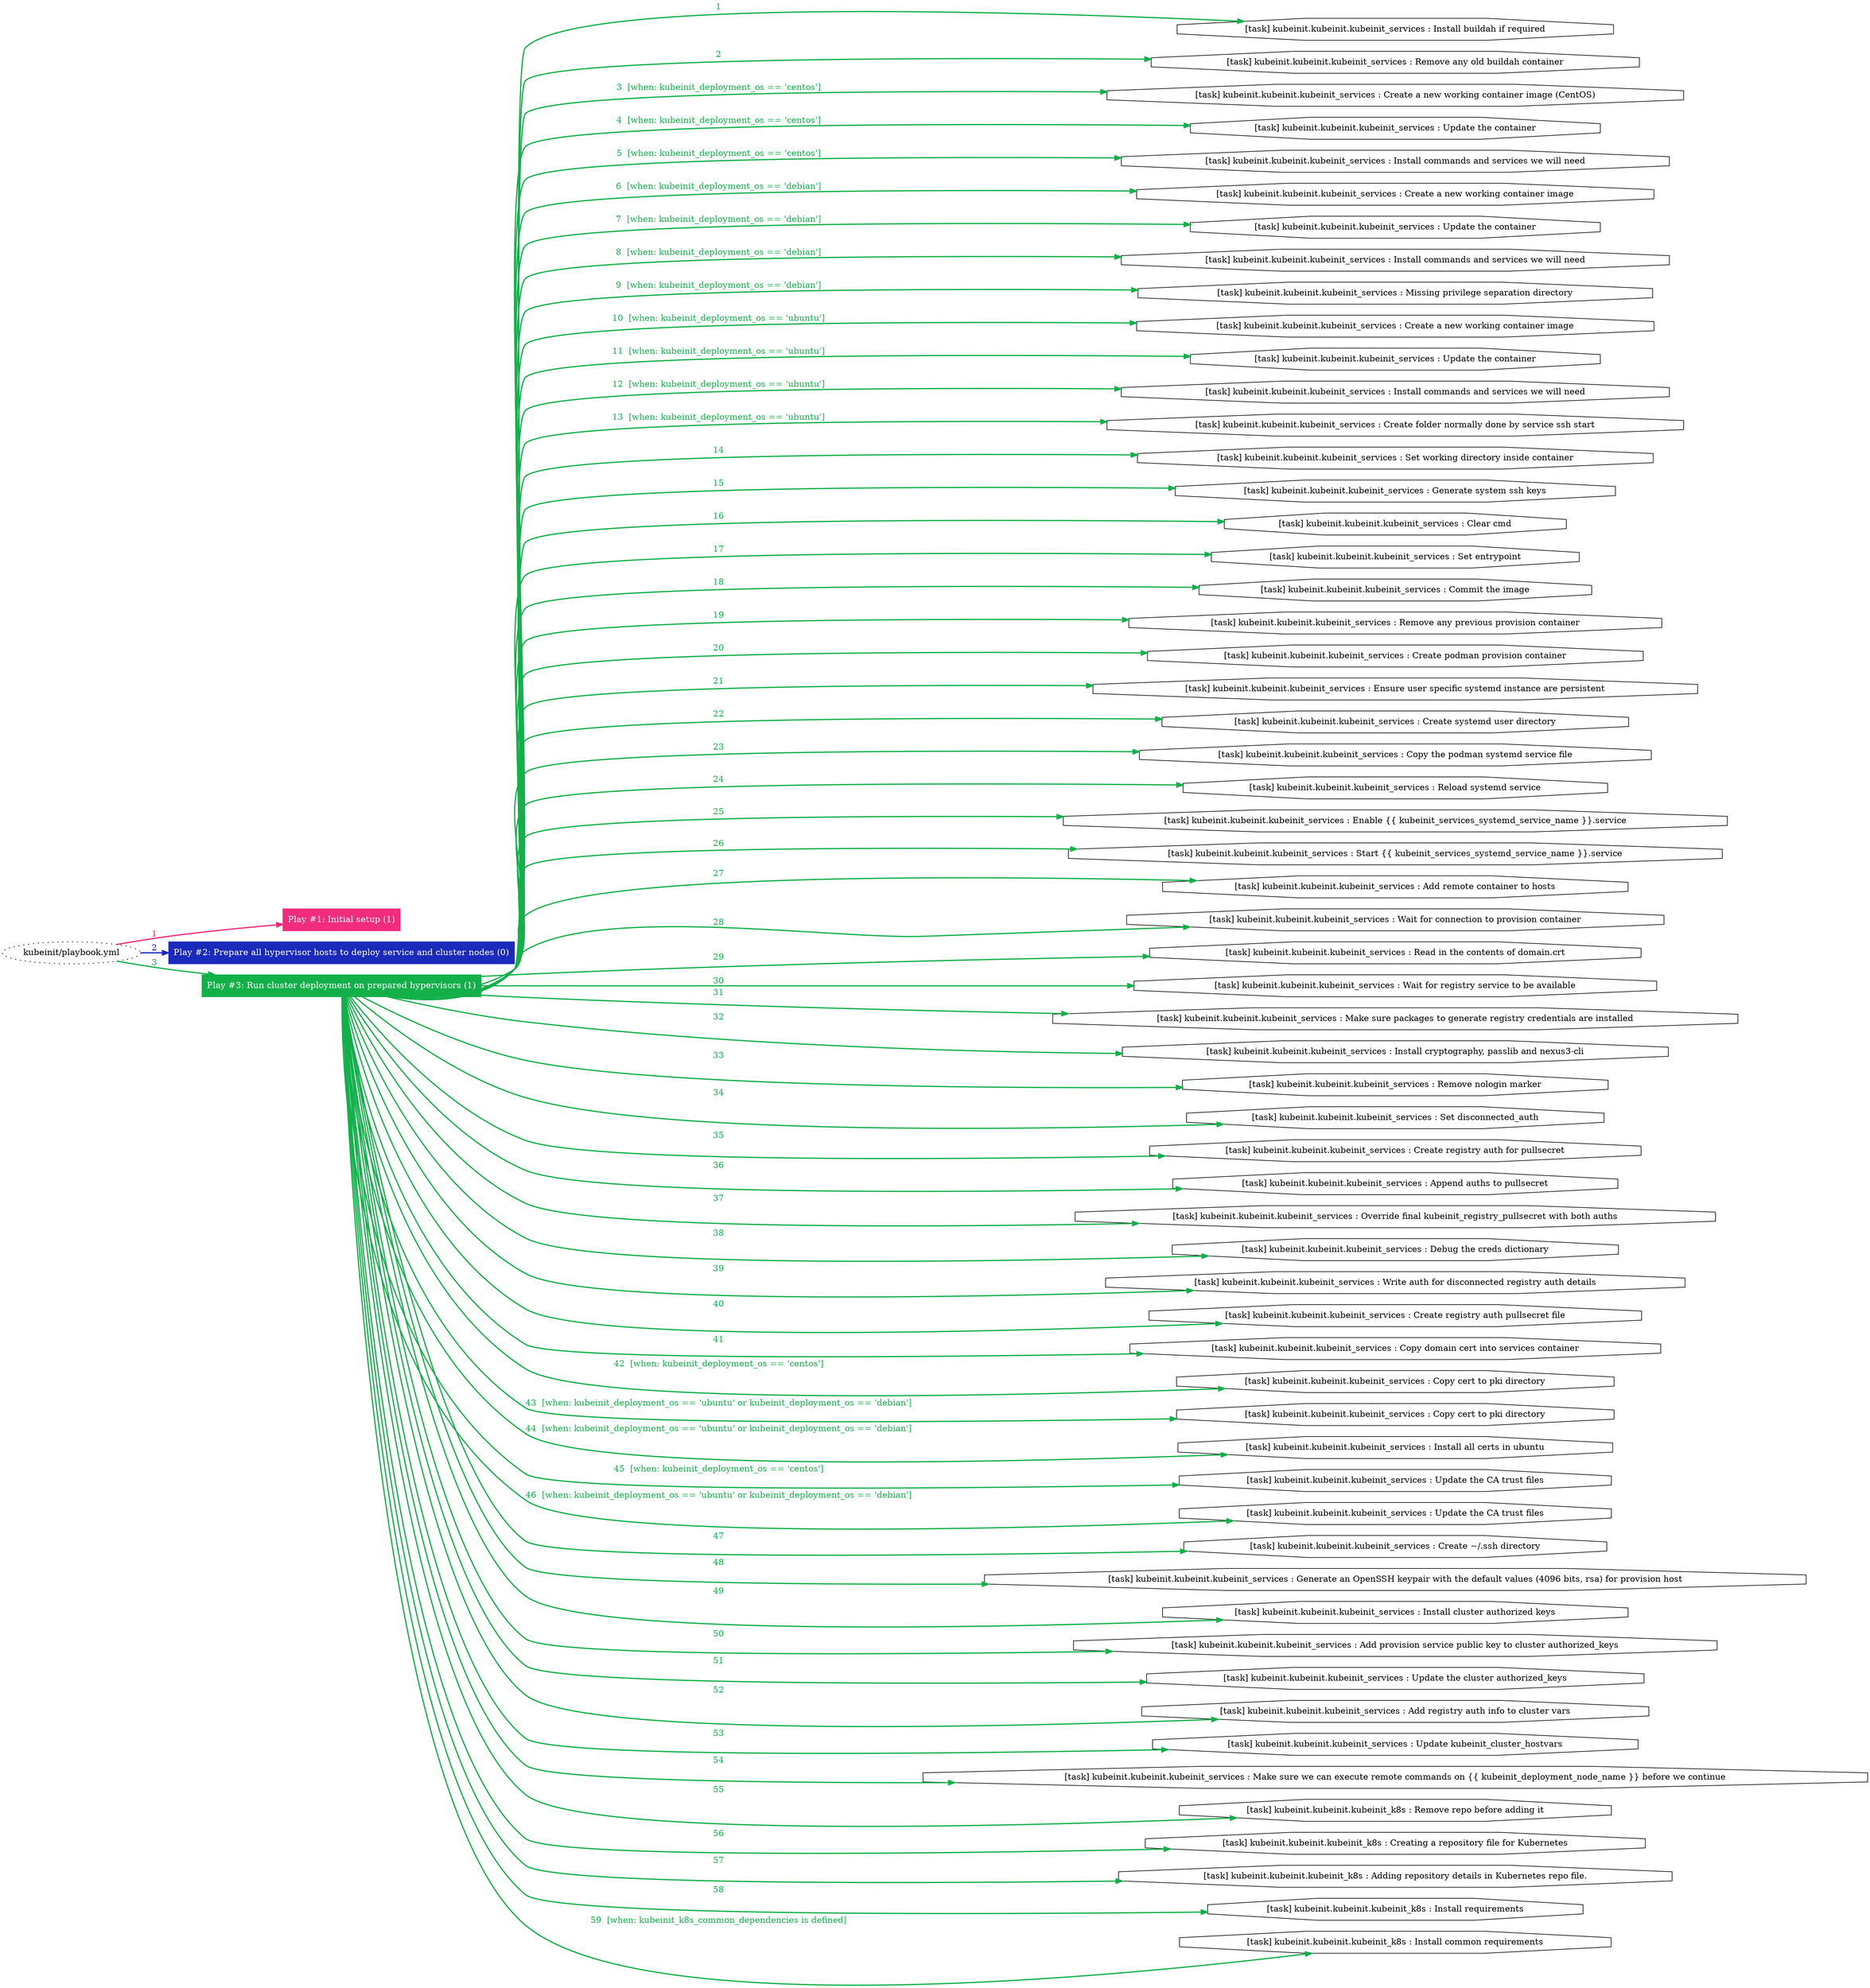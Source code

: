 digraph "kubeinit/playbook.yml "{
	graph [concentrate=true ordering=in rankdir=LR ratio=fill]
	edge [esep=5 sep=10]
	"kubeinit/playbook.yml" [id=root_node style=dotted]
	subgraph "Play #1: Initial setup (1) "{
		"Play #1: Initial setup (1)" [color="#f12c7c" fontcolor="#ffffff" id="play_4f384209-e11e-4b14-8c09-5ffd53e5b999" shape=box style=filled tooltip=localhost]
		"kubeinit/playbook.yml" -> "Play #1: Initial setup (1)" [label=1 color="#f12c7c" fontcolor="#f12c7c" id="edge_7efb6746-9b11-4417-8bd7-f994ffa85c0c" style=bold]
	}
	subgraph "Play #2: Prepare all hypervisor hosts to deploy service and cluster nodes (0) "{
		"Play #2: Prepare all hypervisor hosts to deploy service and cluster nodes (0)" [color="#1a2abb" fontcolor="#ffffff" id="play_a0b4ba47-77b1-4c8f-bda1-672741a315c2" shape=box style=filled tooltip=""]
		"kubeinit/playbook.yml" -> "Play #2: Prepare all hypervisor hosts to deploy service and cluster nodes (0)" [label=2 color="#1a2abb" fontcolor="#1a2abb" id="edge_e270e2fd-b454-4320-9ee4-b57937273515" style=bold]
	}
	subgraph "Play #3: Run cluster deployment on prepared hypervisors (1) "{
		"Play #3: Run cluster deployment on prepared hypervisors (1)" [color="#13b04a" fontcolor="#ffffff" id="play_12a282cd-951b-4cda-aec5-306b7404ebe7" shape=box style=filled tooltip=localhost]
		"kubeinit/playbook.yml" -> "Play #3: Run cluster deployment on prepared hypervisors (1)" [label=3 color="#13b04a" fontcolor="#13b04a" id="edge_6ac618a1-3277-4c26-91ce-20340d31907a" style=bold]
		"task_d0275b69-9e07-4b24-814e-293d5a273a27" [label="[task] kubeinit.kubeinit.kubeinit_services : Install buildah if required" id="task_d0275b69-9e07-4b24-814e-293d5a273a27" shape=octagon tooltip="[task] kubeinit.kubeinit.kubeinit_services : Install buildah if required"]
		"Play #3: Run cluster deployment on prepared hypervisors (1)" -> "task_d0275b69-9e07-4b24-814e-293d5a273a27" [label=1 color="#13b04a" fontcolor="#13b04a" id="edge_18ef181c-5df3-4c6b-8718-3ebe8b31f29f" style=bold]
		"task_6be27a0e-011e-45b7-81d6-c83590f55136" [label="[task] kubeinit.kubeinit.kubeinit_services : Remove any old buildah container" id="task_6be27a0e-011e-45b7-81d6-c83590f55136" shape=octagon tooltip="[task] kubeinit.kubeinit.kubeinit_services : Remove any old buildah container"]
		"Play #3: Run cluster deployment on prepared hypervisors (1)" -> "task_6be27a0e-011e-45b7-81d6-c83590f55136" [label=2 color="#13b04a" fontcolor="#13b04a" id="edge_aa92f74d-bd27-4406-aebc-f3f4a60d04d0" style=bold]
		"task_e1ebee87-cf0f-4127-add6-5c6146ef617d" [label="[task] kubeinit.kubeinit.kubeinit_services : Create a new working container image (CentOS)" id="task_e1ebee87-cf0f-4127-add6-5c6146ef617d" shape=octagon tooltip="[task] kubeinit.kubeinit.kubeinit_services : Create a new working container image (CentOS)"]
		"Play #3: Run cluster deployment on prepared hypervisors (1)" -> "task_e1ebee87-cf0f-4127-add6-5c6146ef617d" [label="3  [when: kubeinit_deployment_os == 'centos']" color="#13b04a" fontcolor="#13b04a" id="edge_fbfa48e9-0ef3-41f2-b48f-0b14b6b10265" style=bold]
		"task_c6dbdfe0-8217-4286-98b0-1a7d44511b51" [label="[task] kubeinit.kubeinit.kubeinit_services : Update the container" id="task_c6dbdfe0-8217-4286-98b0-1a7d44511b51" shape=octagon tooltip="[task] kubeinit.kubeinit.kubeinit_services : Update the container"]
		"Play #3: Run cluster deployment on prepared hypervisors (1)" -> "task_c6dbdfe0-8217-4286-98b0-1a7d44511b51" [label="4  [when: kubeinit_deployment_os == 'centos']" color="#13b04a" fontcolor="#13b04a" id="edge_6a59df4d-5f6a-4964-a986-68a400617a92" style=bold]
		"task_e21cadd6-e71b-4c6c-8b2f-dd2a2e36632f" [label="[task] kubeinit.kubeinit.kubeinit_services : Install commands and services we will need" id="task_e21cadd6-e71b-4c6c-8b2f-dd2a2e36632f" shape=octagon tooltip="[task] kubeinit.kubeinit.kubeinit_services : Install commands and services we will need"]
		"Play #3: Run cluster deployment on prepared hypervisors (1)" -> "task_e21cadd6-e71b-4c6c-8b2f-dd2a2e36632f" [label="5  [when: kubeinit_deployment_os == 'centos']" color="#13b04a" fontcolor="#13b04a" id="edge_bb196052-814a-4351-9e86-5f7a01197038" style=bold]
		"task_a73404d6-c841-4127-956f-28e12c7c4929" [label="[task] kubeinit.kubeinit.kubeinit_services : Create a new working container image" id="task_a73404d6-c841-4127-956f-28e12c7c4929" shape=octagon tooltip="[task] kubeinit.kubeinit.kubeinit_services : Create a new working container image"]
		"Play #3: Run cluster deployment on prepared hypervisors (1)" -> "task_a73404d6-c841-4127-956f-28e12c7c4929" [label="6  [when: kubeinit_deployment_os == 'debian']" color="#13b04a" fontcolor="#13b04a" id="edge_469ad68b-536a-416c-9c00-24d0ccac7f71" style=bold]
		"task_9a1571c8-9476-4ef3-9aaa-a5144d97a5c0" [label="[task] kubeinit.kubeinit.kubeinit_services : Update the container" id="task_9a1571c8-9476-4ef3-9aaa-a5144d97a5c0" shape=octagon tooltip="[task] kubeinit.kubeinit.kubeinit_services : Update the container"]
		"Play #3: Run cluster deployment on prepared hypervisors (1)" -> "task_9a1571c8-9476-4ef3-9aaa-a5144d97a5c0" [label="7  [when: kubeinit_deployment_os == 'debian']" color="#13b04a" fontcolor="#13b04a" id="edge_ca9ac901-ceae-4232-bc38-a02228e29c79" style=bold]
		"task_61f3d1cb-4c48-489f-bbd0-7a6421a0fab7" [label="[task] kubeinit.kubeinit.kubeinit_services : Install commands and services we will need" id="task_61f3d1cb-4c48-489f-bbd0-7a6421a0fab7" shape=octagon tooltip="[task] kubeinit.kubeinit.kubeinit_services : Install commands and services we will need"]
		"Play #3: Run cluster deployment on prepared hypervisors (1)" -> "task_61f3d1cb-4c48-489f-bbd0-7a6421a0fab7" [label="8  [when: kubeinit_deployment_os == 'debian']" color="#13b04a" fontcolor="#13b04a" id="edge_8eba4998-4964-41fe-a477-9818931bf2ef" style=bold]
		"task_f735bdbd-040a-4bfe-bec4-0a7f7eb91b46" [label="[task] kubeinit.kubeinit.kubeinit_services : Missing privilege separation directory" id="task_f735bdbd-040a-4bfe-bec4-0a7f7eb91b46" shape=octagon tooltip="[task] kubeinit.kubeinit.kubeinit_services : Missing privilege separation directory"]
		"Play #3: Run cluster deployment on prepared hypervisors (1)" -> "task_f735bdbd-040a-4bfe-bec4-0a7f7eb91b46" [label="9  [when: kubeinit_deployment_os == 'debian']" color="#13b04a" fontcolor="#13b04a" id="edge_e434180e-c2c4-49ec-8e3d-6e4d3d3fd274" style=bold]
		"task_eb1b5782-5c61-410a-9e11-65a529c167a2" [label="[task] kubeinit.kubeinit.kubeinit_services : Create a new working container image" id="task_eb1b5782-5c61-410a-9e11-65a529c167a2" shape=octagon tooltip="[task] kubeinit.kubeinit.kubeinit_services : Create a new working container image"]
		"Play #3: Run cluster deployment on prepared hypervisors (1)" -> "task_eb1b5782-5c61-410a-9e11-65a529c167a2" [label="10  [when: kubeinit_deployment_os == 'ubuntu']" color="#13b04a" fontcolor="#13b04a" id="edge_b199852a-24a2-4142-b0f0-0397538ba870" style=bold]
		"task_2714c2ee-feff-401d-921e-4011c2d2a3cd" [label="[task] kubeinit.kubeinit.kubeinit_services : Update the container" id="task_2714c2ee-feff-401d-921e-4011c2d2a3cd" shape=octagon tooltip="[task] kubeinit.kubeinit.kubeinit_services : Update the container"]
		"Play #3: Run cluster deployment on prepared hypervisors (1)" -> "task_2714c2ee-feff-401d-921e-4011c2d2a3cd" [label="11  [when: kubeinit_deployment_os == 'ubuntu']" color="#13b04a" fontcolor="#13b04a" id="edge_8428ac35-73c4-4076-b2b3-9b6ec460a9c1" style=bold]
		"task_736fe6c0-56f9-4d6a-8051-46ce7784f1ff" [label="[task] kubeinit.kubeinit.kubeinit_services : Install commands and services we will need" id="task_736fe6c0-56f9-4d6a-8051-46ce7784f1ff" shape=octagon tooltip="[task] kubeinit.kubeinit.kubeinit_services : Install commands and services we will need"]
		"Play #3: Run cluster deployment on prepared hypervisors (1)" -> "task_736fe6c0-56f9-4d6a-8051-46ce7784f1ff" [label="12  [when: kubeinit_deployment_os == 'ubuntu']" color="#13b04a" fontcolor="#13b04a" id="edge_bd7e03a9-cf8e-493a-a8c8-7a0f9277fa9e" style=bold]
		"task_f7f349e3-5f28-4f46-9123-3cdaf57aff92" [label="[task] kubeinit.kubeinit.kubeinit_services : Create folder normally done by service ssh start" id="task_f7f349e3-5f28-4f46-9123-3cdaf57aff92" shape=octagon tooltip="[task] kubeinit.kubeinit.kubeinit_services : Create folder normally done by service ssh start"]
		"Play #3: Run cluster deployment on prepared hypervisors (1)" -> "task_f7f349e3-5f28-4f46-9123-3cdaf57aff92" [label="13  [when: kubeinit_deployment_os == 'ubuntu']" color="#13b04a" fontcolor="#13b04a" id="edge_94d0c360-8085-49a7-b54f-3ffb63f6f494" style=bold]
		"task_bea5c72a-3c18-4dd4-b8ba-fa0f37877be9" [label="[task] kubeinit.kubeinit.kubeinit_services : Set working directory inside container" id="task_bea5c72a-3c18-4dd4-b8ba-fa0f37877be9" shape=octagon tooltip="[task] kubeinit.kubeinit.kubeinit_services : Set working directory inside container"]
		"Play #3: Run cluster deployment on prepared hypervisors (1)" -> "task_bea5c72a-3c18-4dd4-b8ba-fa0f37877be9" [label=14 color="#13b04a" fontcolor="#13b04a" id="edge_64607a73-1040-4cc7-85ae-820f562d0055" style=bold]
		"task_76041dc5-601f-481b-a5cb-1b3ff38e6680" [label="[task] kubeinit.kubeinit.kubeinit_services : Generate system ssh keys" id="task_76041dc5-601f-481b-a5cb-1b3ff38e6680" shape=octagon tooltip="[task] kubeinit.kubeinit.kubeinit_services : Generate system ssh keys"]
		"Play #3: Run cluster deployment on prepared hypervisors (1)" -> "task_76041dc5-601f-481b-a5cb-1b3ff38e6680" [label=15 color="#13b04a" fontcolor="#13b04a" id="edge_5bd98622-462c-4558-b48c-264f95487caa" style=bold]
		"task_11055745-68b0-4247-8892-08a0a0c53267" [label="[task] kubeinit.kubeinit.kubeinit_services : Clear cmd" id="task_11055745-68b0-4247-8892-08a0a0c53267" shape=octagon tooltip="[task] kubeinit.kubeinit.kubeinit_services : Clear cmd"]
		"Play #3: Run cluster deployment on prepared hypervisors (1)" -> "task_11055745-68b0-4247-8892-08a0a0c53267" [label=16 color="#13b04a" fontcolor="#13b04a" id="edge_f92a9cb0-be7b-4354-9ff1-96244d349e5b" style=bold]
		"task_eda799d6-1622-4499-969a-e93388db12b7" [label="[task] kubeinit.kubeinit.kubeinit_services : Set entrypoint" id="task_eda799d6-1622-4499-969a-e93388db12b7" shape=octagon tooltip="[task] kubeinit.kubeinit.kubeinit_services : Set entrypoint"]
		"Play #3: Run cluster deployment on prepared hypervisors (1)" -> "task_eda799d6-1622-4499-969a-e93388db12b7" [label=17 color="#13b04a" fontcolor="#13b04a" id="edge_b24b8d9b-26d0-4a52-91d0-81fcf5befd50" style=bold]
		"task_6071ed5a-64f2-4b59-b19f-7ac5c53ada01" [label="[task] kubeinit.kubeinit.kubeinit_services : Commit the image" id="task_6071ed5a-64f2-4b59-b19f-7ac5c53ada01" shape=octagon tooltip="[task] kubeinit.kubeinit.kubeinit_services : Commit the image"]
		"Play #3: Run cluster deployment on prepared hypervisors (1)" -> "task_6071ed5a-64f2-4b59-b19f-7ac5c53ada01" [label=18 color="#13b04a" fontcolor="#13b04a" id="edge_b9130872-f319-4276-b547-7c053bc8ccaa" style=bold]
		"task_25aee3c2-0174-4a2e-a851-42b6fc1491db" [label="[task] kubeinit.kubeinit.kubeinit_services : Remove any previous provision container" id="task_25aee3c2-0174-4a2e-a851-42b6fc1491db" shape=octagon tooltip="[task] kubeinit.kubeinit.kubeinit_services : Remove any previous provision container"]
		"Play #3: Run cluster deployment on prepared hypervisors (1)" -> "task_25aee3c2-0174-4a2e-a851-42b6fc1491db" [label=19 color="#13b04a" fontcolor="#13b04a" id="edge_92752088-690c-4c6f-a53e-4fdade41a626" style=bold]
		"task_4e6305a4-d6fb-44a9-ad26-ec9ddce892ae" [label="[task] kubeinit.kubeinit.kubeinit_services : Create podman provision container" id="task_4e6305a4-d6fb-44a9-ad26-ec9ddce892ae" shape=octagon tooltip="[task] kubeinit.kubeinit.kubeinit_services : Create podman provision container"]
		"Play #3: Run cluster deployment on prepared hypervisors (1)" -> "task_4e6305a4-d6fb-44a9-ad26-ec9ddce892ae" [label=20 color="#13b04a" fontcolor="#13b04a" id="edge_c3e72ec3-2494-4185-b4db-cfcc8fb99272" style=bold]
		"task_6839cc10-cb65-4ff8-9e8d-13d28a2c5824" [label="[task] kubeinit.kubeinit.kubeinit_services : Ensure user specific systemd instance are persistent" id="task_6839cc10-cb65-4ff8-9e8d-13d28a2c5824" shape=octagon tooltip="[task] kubeinit.kubeinit.kubeinit_services : Ensure user specific systemd instance are persistent"]
		"Play #3: Run cluster deployment on prepared hypervisors (1)" -> "task_6839cc10-cb65-4ff8-9e8d-13d28a2c5824" [label=21 color="#13b04a" fontcolor="#13b04a" id="edge_0e08c0d7-0215-4774-9fb4-0495f58c2dfb" style=bold]
		"task_09abc7ec-627b-4b9d-813e-5e698a201fc2" [label="[task] kubeinit.kubeinit.kubeinit_services : Create systemd user directory" id="task_09abc7ec-627b-4b9d-813e-5e698a201fc2" shape=octagon tooltip="[task] kubeinit.kubeinit.kubeinit_services : Create systemd user directory"]
		"Play #3: Run cluster deployment on prepared hypervisors (1)" -> "task_09abc7ec-627b-4b9d-813e-5e698a201fc2" [label=22 color="#13b04a" fontcolor="#13b04a" id="edge_2dcebce8-06a5-4540-a259-7cd8c2b687ba" style=bold]
		"task_3d3f4c89-3fc6-4a33-8a49-480b41aa8cc1" [label="[task] kubeinit.kubeinit.kubeinit_services : Copy the podman systemd service file" id="task_3d3f4c89-3fc6-4a33-8a49-480b41aa8cc1" shape=octagon tooltip="[task] kubeinit.kubeinit.kubeinit_services : Copy the podman systemd service file"]
		"Play #3: Run cluster deployment on prepared hypervisors (1)" -> "task_3d3f4c89-3fc6-4a33-8a49-480b41aa8cc1" [label=23 color="#13b04a" fontcolor="#13b04a" id="edge_892a6d1f-e81a-424d-a104-1f9d11c07301" style=bold]
		"task_6c946236-8d26-42cf-8267-93028e1937e9" [label="[task] kubeinit.kubeinit.kubeinit_services : Reload systemd service" id="task_6c946236-8d26-42cf-8267-93028e1937e9" shape=octagon tooltip="[task] kubeinit.kubeinit.kubeinit_services : Reload systemd service"]
		"Play #3: Run cluster deployment on prepared hypervisors (1)" -> "task_6c946236-8d26-42cf-8267-93028e1937e9" [label=24 color="#13b04a" fontcolor="#13b04a" id="edge_25201545-939f-49af-ae75-7de9af7b40a8" style=bold]
		"task_0e86d9d0-c7ee-4db1-b687-4b7b8fd05325" [label="[task] kubeinit.kubeinit.kubeinit_services : Enable {{ kubeinit_services_systemd_service_name }}.service" id="task_0e86d9d0-c7ee-4db1-b687-4b7b8fd05325" shape=octagon tooltip="[task] kubeinit.kubeinit.kubeinit_services : Enable {{ kubeinit_services_systemd_service_name }}.service"]
		"Play #3: Run cluster deployment on prepared hypervisors (1)" -> "task_0e86d9d0-c7ee-4db1-b687-4b7b8fd05325" [label=25 color="#13b04a" fontcolor="#13b04a" id="edge_b9ca8eb9-8a1d-482b-a012-d5e4ada91fec" style=bold]
		"task_1c14f0cd-1bd8-4a1a-94fa-f0ecb2a05ec7" [label="[task] kubeinit.kubeinit.kubeinit_services : Start {{ kubeinit_services_systemd_service_name }}.service" id="task_1c14f0cd-1bd8-4a1a-94fa-f0ecb2a05ec7" shape=octagon tooltip="[task] kubeinit.kubeinit.kubeinit_services : Start {{ kubeinit_services_systemd_service_name }}.service"]
		"Play #3: Run cluster deployment on prepared hypervisors (1)" -> "task_1c14f0cd-1bd8-4a1a-94fa-f0ecb2a05ec7" [label=26 color="#13b04a" fontcolor="#13b04a" id="edge_565d2979-f118-4f1b-aa3a-0ca10925dfd3" style=bold]
		"task_feef1e2b-42b4-4c14-9e54-f6a1e5f30fad" [label="[task] kubeinit.kubeinit.kubeinit_services : Add remote container to hosts" id="task_feef1e2b-42b4-4c14-9e54-f6a1e5f30fad" shape=octagon tooltip="[task] kubeinit.kubeinit.kubeinit_services : Add remote container to hosts"]
		"Play #3: Run cluster deployment on prepared hypervisors (1)" -> "task_feef1e2b-42b4-4c14-9e54-f6a1e5f30fad" [label=27 color="#13b04a" fontcolor="#13b04a" id="edge_197ec2fc-8027-4632-af23-b21a4a02eca2" style=bold]
		"task_e72e5c47-1a36-4e38-8c59-7d59eac3ab8b" [label="[task] kubeinit.kubeinit.kubeinit_services : Wait for connection to provision container" id="task_e72e5c47-1a36-4e38-8c59-7d59eac3ab8b" shape=octagon tooltip="[task] kubeinit.kubeinit.kubeinit_services : Wait for connection to provision container"]
		"Play #3: Run cluster deployment on prepared hypervisors (1)" -> "task_e72e5c47-1a36-4e38-8c59-7d59eac3ab8b" [label=28 color="#13b04a" fontcolor="#13b04a" id="edge_04df54a4-edba-4de6-8bc3-a64d19d4f191" style=bold]
		"task_71b17387-dbe1-4218-a243-e89585e1a1f2" [label="[task] kubeinit.kubeinit.kubeinit_services : Read in the contents of domain.crt" id="task_71b17387-dbe1-4218-a243-e89585e1a1f2" shape=octagon tooltip="[task] kubeinit.kubeinit.kubeinit_services : Read in the contents of domain.crt"]
		"Play #3: Run cluster deployment on prepared hypervisors (1)" -> "task_71b17387-dbe1-4218-a243-e89585e1a1f2" [label=29 color="#13b04a" fontcolor="#13b04a" id="edge_724576d3-9a58-4044-92e2-921f24900d5a" style=bold]
		"task_f94cd211-ca97-40ed-9727-bfda2a8e4f2f" [label="[task] kubeinit.kubeinit.kubeinit_services : Wait for registry service to be available" id="task_f94cd211-ca97-40ed-9727-bfda2a8e4f2f" shape=octagon tooltip="[task] kubeinit.kubeinit.kubeinit_services : Wait for registry service to be available"]
		"Play #3: Run cluster deployment on prepared hypervisors (1)" -> "task_f94cd211-ca97-40ed-9727-bfda2a8e4f2f" [label=30 color="#13b04a" fontcolor="#13b04a" id="edge_d80fedfc-cf36-4292-9b6a-6cf84e729337" style=bold]
		"task_4ed6dd05-99c9-4824-967a-f02720f44dd1" [label="[task] kubeinit.kubeinit.kubeinit_services : Make sure packages to generate registry credentials are installed" id="task_4ed6dd05-99c9-4824-967a-f02720f44dd1" shape=octagon tooltip="[task] kubeinit.kubeinit.kubeinit_services : Make sure packages to generate registry credentials are installed"]
		"Play #3: Run cluster deployment on prepared hypervisors (1)" -> "task_4ed6dd05-99c9-4824-967a-f02720f44dd1" [label=31 color="#13b04a" fontcolor="#13b04a" id="edge_c83d84ea-eee1-4f5c-9b5d-82a95ab56e0f" style=bold]
		"task_a0c8dbdd-23a5-42c4-b244-ad9ca98574f9" [label="[task] kubeinit.kubeinit.kubeinit_services : Install cryptography, passlib and nexus3-cli" id="task_a0c8dbdd-23a5-42c4-b244-ad9ca98574f9" shape=octagon tooltip="[task] kubeinit.kubeinit.kubeinit_services : Install cryptography, passlib and nexus3-cli"]
		"Play #3: Run cluster deployment on prepared hypervisors (1)" -> "task_a0c8dbdd-23a5-42c4-b244-ad9ca98574f9" [label=32 color="#13b04a" fontcolor="#13b04a" id="edge_a12fc535-2fdc-4421-bd47-91f1e3371031" style=bold]
		"task_d22b2523-c661-466a-906b-b6c66cc2b2eb" [label="[task] kubeinit.kubeinit.kubeinit_services : Remove nologin marker" id="task_d22b2523-c661-466a-906b-b6c66cc2b2eb" shape=octagon tooltip="[task] kubeinit.kubeinit.kubeinit_services : Remove nologin marker"]
		"Play #3: Run cluster deployment on prepared hypervisors (1)" -> "task_d22b2523-c661-466a-906b-b6c66cc2b2eb" [label=33 color="#13b04a" fontcolor="#13b04a" id="edge_e0733d21-a1c9-44b6-8085-6c834d5e69df" style=bold]
		"task_d3157aec-1ba2-4312-895b-03b9369f8859" [label="[task] kubeinit.kubeinit.kubeinit_services : Set disconnected_auth" id="task_d3157aec-1ba2-4312-895b-03b9369f8859" shape=octagon tooltip="[task] kubeinit.kubeinit.kubeinit_services : Set disconnected_auth"]
		"Play #3: Run cluster deployment on prepared hypervisors (1)" -> "task_d3157aec-1ba2-4312-895b-03b9369f8859" [label=34 color="#13b04a" fontcolor="#13b04a" id="edge_96b41661-e01b-41ef-9fb9-07a6188ad4ce" style=bold]
		"task_b173804d-aaa3-403b-9196-9a1aced38833" [label="[task] kubeinit.kubeinit.kubeinit_services : Create registry auth for pullsecret" id="task_b173804d-aaa3-403b-9196-9a1aced38833" shape=octagon tooltip="[task] kubeinit.kubeinit.kubeinit_services : Create registry auth for pullsecret"]
		"Play #3: Run cluster deployment on prepared hypervisors (1)" -> "task_b173804d-aaa3-403b-9196-9a1aced38833" [label=35 color="#13b04a" fontcolor="#13b04a" id="edge_245e0475-8711-47f1-b63b-75d4cca9b0ba" style=bold]
		"task_b2b684f5-9ee9-4643-b2d3-2f808779b452" [label="[task] kubeinit.kubeinit.kubeinit_services : Append auths to pullsecret" id="task_b2b684f5-9ee9-4643-b2d3-2f808779b452" shape=octagon tooltip="[task] kubeinit.kubeinit.kubeinit_services : Append auths to pullsecret"]
		"Play #3: Run cluster deployment on prepared hypervisors (1)" -> "task_b2b684f5-9ee9-4643-b2d3-2f808779b452" [label=36 color="#13b04a" fontcolor="#13b04a" id="edge_bb231495-00ce-4f1b-9328-c37bec09f4b2" style=bold]
		"task_f8c342ab-f279-4fa2-92c2-810f8a2d257f" [label="[task] kubeinit.kubeinit.kubeinit_services : Override final kubeinit_registry_pullsecret with both auths" id="task_f8c342ab-f279-4fa2-92c2-810f8a2d257f" shape=octagon tooltip="[task] kubeinit.kubeinit.kubeinit_services : Override final kubeinit_registry_pullsecret with both auths"]
		"Play #3: Run cluster deployment on prepared hypervisors (1)" -> "task_f8c342ab-f279-4fa2-92c2-810f8a2d257f" [label=37 color="#13b04a" fontcolor="#13b04a" id="edge_13cdc943-6f35-4449-a4c8-9c2ee9b0ee99" style=bold]
		"task_a4fba39c-796e-4fca-a6a6-71ba42cfb971" [label="[task] kubeinit.kubeinit.kubeinit_services : Debug the creds dictionary" id="task_a4fba39c-796e-4fca-a6a6-71ba42cfb971" shape=octagon tooltip="[task] kubeinit.kubeinit.kubeinit_services : Debug the creds dictionary"]
		"Play #3: Run cluster deployment on prepared hypervisors (1)" -> "task_a4fba39c-796e-4fca-a6a6-71ba42cfb971" [label=38 color="#13b04a" fontcolor="#13b04a" id="edge_f48e354b-0e2f-48e2-bbd2-fc10cbbed4a8" style=bold]
		"task_ac1e6168-1f9c-410a-9312-90c26e154be1" [label="[task] kubeinit.kubeinit.kubeinit_services : Write auth for disconnected registry auth details" id="task_ac1e6168-1f9c-410a-9312-90c26e154be1" shape=octagon tooltip="[task] kubeinit.kubeinit.kubeinit_services : Write auth for disconnected registry auth details"]
		"Play #3: Run cluster deployment on prepared hypervisors (1)" -> "task_ac1e6168-1f9c-410a-9312-90c26e154be1" [label=39 color="#13b04a" fontcolor="#13b04a" id="edge_a108b8ad-1b7d-4df6-983a-01c7b8459c3b" style=bold]
		"task_20c8d7d1-84fe-444a-ad69-b67e7b522c34" [label="[task] kubeinit.kubeinit.kubeinit_services : Create registry auth pullsecret file" id="task_20c8d7d1-84fe-444a-ad69-b67e7b522c34" shape=octagon tooltip="[task] kubeinit.kubeinit.kubeinit_services : Create registry auth pullsecret file"]
		"Play #3: Run cluster deployment on prepared hypervisors (1)" -> "task_20c8d7d1-84fe-444a-ad69-b67e7b522c34" [label=40 color="#13b04a" fontcolor="#13b04a" id="edge_85c34f5b-4598-4aab-a739-d3d893945a06" style=bold]
		"task_114da916-47d6-4fa2-b63c-ffa542210b3f" [label="[task] kubeinit.kubeinit.kubeinit_services : Copy domain cert into services container" id="task_114da916-47d6-4fa2-b63c-ffa542210b3f" shape=octagon tooltip="[task] kubeinit.kubeinit.kubeinit_services : Copy domain cert into services container"]
		"Play #3: Run cluster deployment on prepared hypervisors (1)" -> "task_114da916-47d6-4fa2-b63c-ffa542210b3f" [label=41 color="#13b04a" fontcolor="#13b04a" id="edge_eef4740d-22ae-4fad-9a64-50efcdb85d7e" style=bold]
		"task_a5017b66-62c4-44d3-9b37-7b74f0957d50" [label="[task] kubeinit.kubeinit.kubeinit_services : Copy cert to pki directory" id="task_a5017b66-62c4-44d3-9b37-7b74f0957d50" shape=octagon tooltip="[task] kubeinit.kubeinit.kubeinit_services : Copy cert to pki directory"]
		"Play #3: Run cluster deployment on prepared hypervisors (1)" -> "task_a5017b66-62c4-44d3-9b37-7b74f0957d50" [label="42  [when: kubeinit_deployment_os == 'centos']" color="#13b04a" fontcolor="#13b04a" id="edge_2b227438-9919-49f7-a40e-ac0727ea01ba" style=bold]
		"task_3b5a17a5-d9cb-4a3c-bf9b-6d710d63c127" [label="[task] kubeinit.kubeinit.kubeinit_services : Copy cert to pki directory" id="task_3b5a17a5-d9cb-4a3c-bf9b-6d710d63c127" shape=octagon tooltip="[task] kubeinit.kubeinit.kubeinit_services : Copy cert to pki directory"]
		"Play #3: Run cluster deployment on prepared hypervisors (1)" -> "task_3b5a17a5-d9cb-4a3c-bf9b-6d710d63c127" [label="43  [when: kubeinit_deployment_os == 'ubuntu' or kubeinit_deployment_os == 'debian']" color="#13b04a" fontcolor="#13b04a" id="edge_8c72af29-ea85-46c0-928a-c9032bbf2da0" style=bold]
		"task_53e3c980-4d66-45eb-9bc6-22c7cc65277f" [label="[task] kubeinit.kubeinit.kubeinit_services : Install all certs in ubuntu" id="task_53e3c980-4d66-45eb-9bc6-22c7cc65277f" shape=octagon tooltip="[task] kubeinit.kubeinit.kubeinit_services : Install all certs in ubuntu"]
		"Play #3: Run cluster deployment on prepared hypervisors (1)" -> "task_53e3c980-4d66-45eb-9bc6-22c7cc65277f" [label="44  [when: kubeinit_deployment_os == 'ubuntu' or kubeinit_deployment_os == 'debian']" color="#13b04a" fontcolor="#13b04a" id="edge_9b8a95b0-3bb1-4339-8edd-c4146a42c38b" style=bold]
		"task_29a599c9-fc6e-40f9-bbaa-b3ad426c052d" [label="[task] kubeinit.kubeinit.kubeinit_services : Update the CA trust files" id="task_29a599c9-fc6e-40f9-bbaa-b3ad426c052d" shape=octagon tooltip="[task] kubeinit.kubeinit.kubeinit_services : Update the CA trust files"]
		"Play #3: Run cluster deployment on prepared hypervisors (1)" -> "task_29a599c9-fc6e-40f9-bbaa-b3ad426c052d" [label="45  [when: kubeinit_deployment_os == 'centos']" color="#13b04a" fontcolor="#13b04a" id="edge_f5206916-a8a1-4a1b-a62c-c10d621121a6" style=bold]
		"task_c3621c6e-a80d-4783-a109-f8c99745cc14" [label="[task] kubeinit.kubeinit.kubeinit_services : Update the CA trust files" id="task_c3621c6e-a80d-4783-a109-f8c99745cc14" shape=octagon tooltip="[task] kubeinit.kubeinit.kubeinit_services : Update the CA trust files"]
		"Play #3: Run cluster deployment on prepared hypervisors (1)" -> "task_c3621c6e-a80d-4783-a109-f8c99745cc14" [label="46  [when: kubeinit_deployment_os == 'ubuntu' or kubeinit_deployment_os == 'debian']" color="#13b04a" fontcolor="#13b04a" id="edge_ca36c705-5486-4548-a44a-070d757a7e27" style=bold]
		"task_184aa5ac-1cec-47b6-b924-8276a05db121" [label="[task] kubeinit.kubeinit.kubeinit_services : Create ~/.ssh directory" id="task_184aa5ac-1cec-47b6-b924-8276a05db121" shape=octagon tooltip="[task] kubeinit.kubeinit.kubeinit_services : Create ~/.ssh directory"]
		"Play #3: Run cluster deployment on prepared hypervisors (1)" -> "task_184aa5ac-1cec-47b6-b924-8276a05db121" [label=47 color="#13b04a" fontcolor="#13b04a" id="edge_396655a6-2030-4e0f-96bb-4e62110aa34b" style=bold]
		"task_3edae44b-4d31-4311-b1a8-1776213aff5f" [label="[task] kubeinit.kubeinit.kubeinit_services : Generate an OpenSSH keypair with the default values (4096 bits, rsa) for provision host" id="task_3edae44b-4d31-4311-b1a8-1776213aff5f" shape=octagon tooltip="[task] kubeinit.kubeinit.kubeinit_services : Generate an OpenSSH keypair with the default values (4096 bits, rsa) for provision host"]
		"Play #3: Run cluster deployment on prepared hypervisors (1)" -> "task_3edae44b-4d31-4311-b1a8-1776213aff5f" [label=48 color="#13b04a" fontcolor="#13b04a" id="edge_321073a3-73aa-4273-bfab-e87d390b0b08" style=bold]
		"task_6b40174c-3aa0-42ee-93c2-c6875ce7fe4d" [label="[task] kubeinit.kubeinit.kubeinit_services : Install cluster authorized keys" id="task_6b40174c-3aa0-42ee-93c2-c6875ce7fe4d" shape=octagon tooltip="[task] kubeinit.kubeinit.kubeinit_services : Install cluster authorized keys"]
		"Play #3: Run cluster deployment on prepared hypervisors (1)" -> "task_6b40174c-3aa0-42ee-93c2-c6875ce7fe4d" [label=49 color="#13b04a" fontcolor="#13b04a" id="edge_865640e2-61c6-4e5a-91fb-27a0a1a8f4a9" style=bold]
		"task_c012afed-3d1b-4a2d-82b6-336ce59ca43d" [label="[task] kubeinit.kubeinit.kubeinit_services : Add provision service public key to cluster authorized_keys" id="task_c012afed-3d1b-4a2d-82b6-336ce59ca43d" shape=octagon tooltip="[task] kubeinit.kubeinit.kubeinit_services : Add provision service public key to cluster authorized_keys"]
		"Play #3: Run cluster deployment on prepared hypervisors (1)" -> "task_c012afed-3d1b-4a2d-82b6-336ce59ca43d" [label=50 color="#13b04a" fontcolor="#13b04a" id="edge_640ccf34-6b48-4453-b35b-02f504fa0035" style=bold]
		"task_41c4c88a-acd2-4ebc-9dc0-f20736f505b6" [label="[task] kubeinit.kubeinit.kubeinit_services : Update the cluster authorized_keys" id="task_41c4c88a-acd2-4ebc-9dc0-f20736f505b6" shape=octagon tooltip="[task] kubeinit.kubeinit.kubeinit_services : Update the cluster authorized_keys"]
		"Play #3: Run cluster deployment on prepared hypervisors (1)" -> "task_41c4c88a-acd2-4ebc-9dc0-f20736f505b6" [label=51 color="#13b04a" fontcolor="#13b04a" id="edge_dfe68b36-7fc4-45cd-be3e-30325a06e87c" style=bold]
		"task_814761d0-f3aa-4889-b850-3f3b48120503" [label="[task] kubeinit.kubeinit.kubeinit_services : Add registry auth info to cluster vars" id="task_814761d0-f3aa-4889-b850-3f3b48120503" shape=octagon tooltip="[task] kubeinit.kubeinit.kubeinit_services : Add registry auth info to cluster vars"]
		"Play #3: Run cluster deployment on prepared hypervisors (1)" -> "task_814761d0-f3aa-4889-b850-3f3b48120503" [label=52 color="#13b04a" fontcolor="#13b04a" id="edge_2c24db0d-89d5-4a2e-84ae-8b43b5e8eab4" style=bold]
		"task_5ea810ef-705b-4395-a3db-cbb06e381e1a" [label="[task] kubeinit.kubeinit.kubeinit_services : Update kubeinit_cluster_hostvars" id="task_5ea810ef-705b-4395-a3db-cbb06e381e1a" shape=octagon tooltip="[task] kubeinit.kubeinit.kubeinit_services : Update kubeinit_cluster_hostvars"]
		"Play #3: Run cluster deployment on prepared hypervisors (1)" -> "task_5ea810ef-705b-4395-a3db-cbb06e381e1a" [label=53 color="#13b04a" fontcolor="#13b04a" id="edge_93ca11e6-3fbd-438d-bca7-cd290e9d4cba" style=bold]
		"task_c823f461-116c-4ba2-9dc1-63c014cb89e0" [label="[task] kubeinit.kubeinit.kubeinit_services : Make sure we can execute remote commands on {{ kubeinit_deployment_node_name }} before we continue" id="task_c823f461-116c-4ba2-9dc1-63c014cb89e0" shape=octagon tooltip="[task] kubeinit.kubeinit.kubeinit_services : Make sure we can execute remote commands on {{ kubeinit_deployment_node_name }} before we continue"]
		"Play #3: Run cluster deployment on prepared hypervisors (1)" -> "task_c823f461-116c-4ba2-9dc1-63c014cb89e0" [label=54 color="#13b04a" fontcolor="#13b04a" id="edge_5299218f-c598-4236-ba7b-2cba6e704b06" style=bold]
		"task_7ac2bbb2-b137-4c8d-be6e-baa3e3ec9d84" [label="[task] kubeinit.kubeinit.kubeinit_k8s : Remove repo before adding it" id="task_7ac2bbb2-b137-4c8d-be6e-baa3e3ec9d84" shape=octagon tooltip="[task] kubeinit.kubeinit.kubeinit_k8s : Remove repo before adding it"]
		"Play #3: Run cluster deployment on prepared hypervisors (1)" -> "task_7ac2bbb2-b137-4c8d-be6e-baa3e3ec9d84" [label=55 color="#13b04a" fontcolor="#13b04a" id="edge_749e6193-6dec-4e05-a959-07701ffe42b3" style=bold]
		"task_08efadd9-65d4-423c-8442-526dede1bf19" [label="[task] kubeinit.kubeinit.kubeinit_k8s : Creating a repository file for Kubernetes" id="task_08efadd9-65d4-423c-8442-526dede1bf19" shape=octagon tooltip="[task] kubeinit.kubeinit.kubeinit_k8s : Creating a repository file for Kubernetes"]
		"Play #3: Run cluster deployment on prepared hypervisors (1)" -> "task_08efadd9-65d4-423c-8442-526dede1bf19" [label=56 color="#13b04a" fontcolor="#13b04a" id="edge_78b32a93-c228-4794-9ca1-849c22d43949" style=bold]
		"task_b00a91fa-1f4d-4354-b27a-bbd7a169e38d" [label="[task] kubeinit.kubeinit.kubeinit_k8s : Adding repository details in Kubernetes repo file." id="task_b00a91fa-1f4d-4354-b27a-bbd7a169e38d" shape=octagon tooltip="[task] kubeinit.kubeinit.kubeinit_k8s : Adding repository details in Kubernetes repo file."]
		"Play #3: Run cluster deployment on prepared hypervisors (1)" -> "task_b00a91fa-1f4d-4354-b27a-bbd7a169e38d" [label=57 color="#13b04a" fontcolor="#13b04a" id="edge_6e4c5c5c-7e3d-4aad-ab30-3ba187f5d735" style=bold]
		"task_63482a2a-aeb9-4417-a43b-24e51151f2ad" [label="[task] kubeinit.kubeinit.kubeinit_k8s : Install requirements" id="task_63482a2a-aeb9-4417-a43b-24e51151f2ad" shape=octagon tooltip="[task] kubeinit.kubeinit.kubeinit_k8s : Install requirements"]
		"Play #3: Run cluster deployment on prepared hypervisors (1)" -> "task_63482a2a-aeb9-4417-a43b-24e51151f2ad" [label=58 color="#13b04a" fontcolor="#13b04a" id="edge_0d023a38-8f2c-4c52-a351-6ea86e17fbd0" style=bold]
		"task_f2c7192b-3e7c-4d3e-a3f2-f376bd121656" [label="[task] kubeinit.kubeinit.kubeinit_k8s : Install common requirements" id="task_f2c7192b-3e7c-4d3e-a3f2-f376bd121656" shape=octagon tooltip="[task] kubeinit.kubeinit.kubeinit_k8s : Install common requirements"]
		"Play #3: Run cluster deployment on prepared hypervisors (1)" -> "task_f2c7192b-3e7c-4d3e-a3f2-f376bd121656" [label="59  [when: kubeinit_k8s_common_dependencies is defined]" color="#13b04a" fontcolor="#13b04a" id="edge_df202e6c-3c31-440e-b268-7270ab4e5351" style=bold]
	}
}
